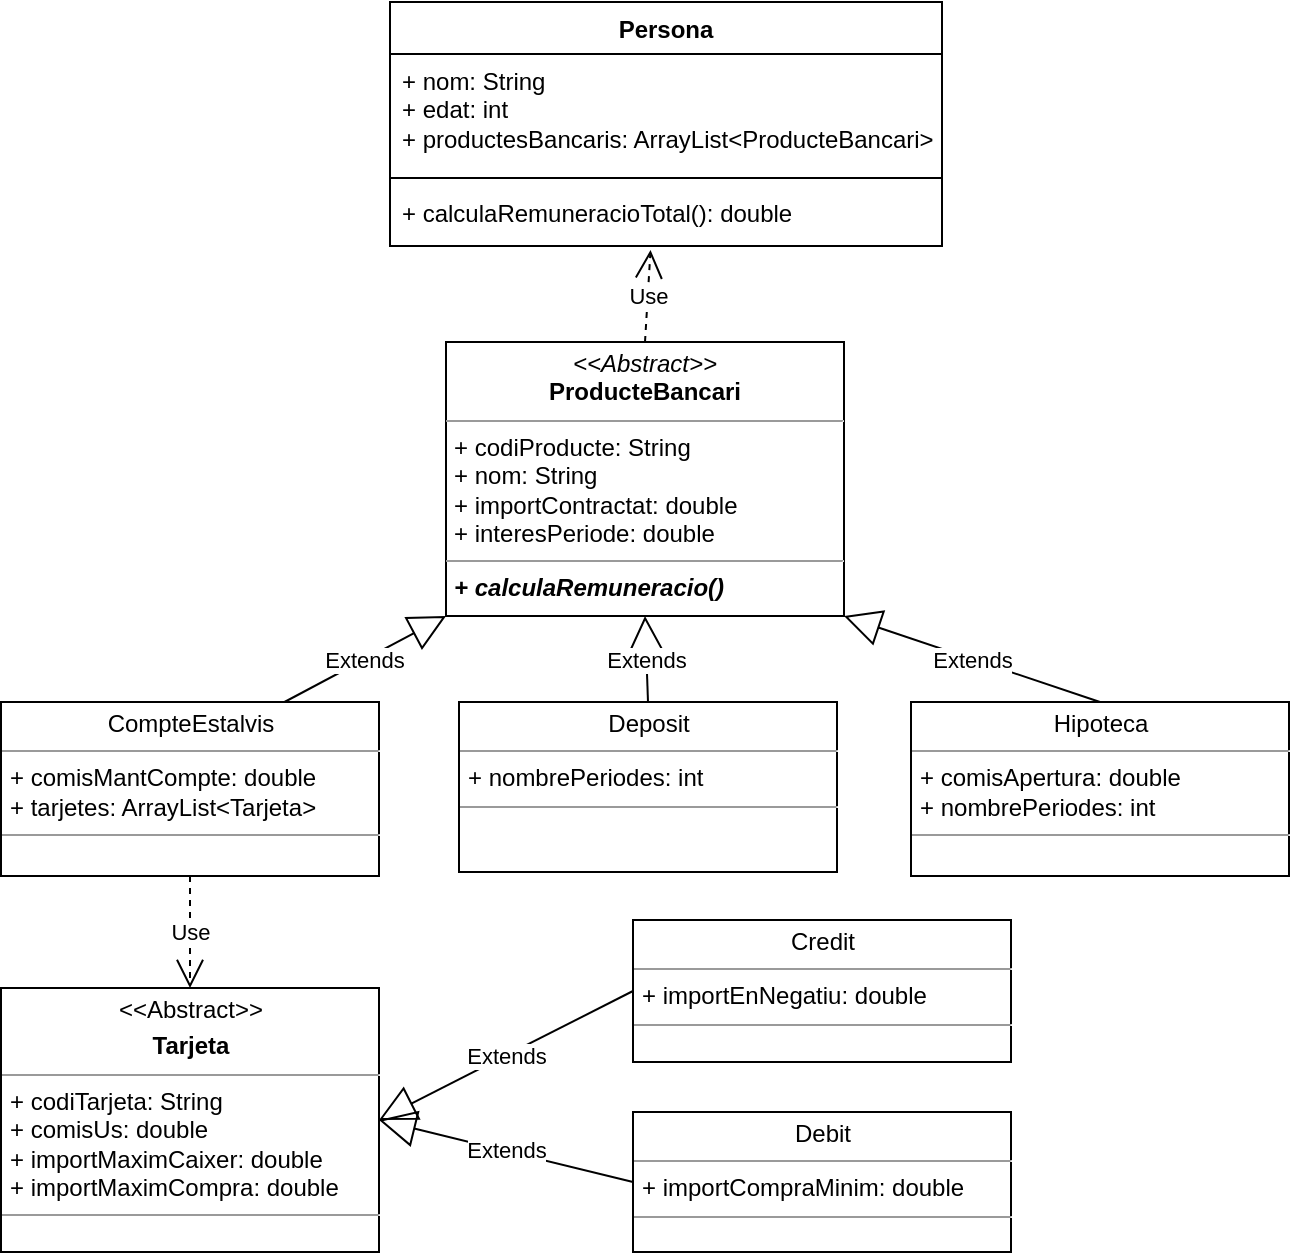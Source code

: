 <mxfile version="22.1.16" type="device">
  <diagram id="C5RBs43oDa-KdzZeNtuy" name="Page-1">
    <mxGraphModel dx="864" dy="508" grid="0" gridSize="10" guides="1" tooltips="1" connect="1" arrows="1" fold="1" page="1" pageScale="1" pageWidth="827" pageHeight="1169" math="0" shadow="0">
      <root>
        <mxCell id="WIyWlLk6GJQsqaUBKTNV-0" />
        <mxCell id="WIyWlLk6GJQsqaUBKTNV-1" parent="WIyWlLk6GJQsqaUBKTNV-0" />
        <mxCell id="86FwZAQYS3h-tKqfAoDZ-49" value="Persona" style="swimlane;fontStyle=1;align=center;verticalAlign=top;childLayout=stackLayout;horizontal=1;startSize=26;horizontalStack=0;resizeParent=1;resizeParentMax=0;resizeLast=0;collapsible=1;marginBottom=0;whiteSpace=wrap;html=1;" parent="WIyWlLk6GJQsqaUBKTNV-1" vertex="1">
          <mxGeometry x="296" y="48" width="276" height="122" as="geometry" />
        </mxCell>
        <mxCell id="86FwZAQYS3h-tKqfAoDZ-50" value="+ nom: String&lt;br&gt;+ edat: int&lt;br&gt;+ productesBancaris: ArrayList&amp;lt;ProducteBancari&amp;gt;" style="text;strokeColor=none;fillColor=none;align=left;verticalAlign=top;spacingLeft=4;spacingRight=4;overflow=hidden;rotatable=0;points=[[0,0.5],[1,0.5]];portConstraint=eastwest;whiteSpace=wrap;html=1;" parent="86FwZAQYS3h-tKqfAoDZ-49" vertex="1">
          <mxGeometry y="26" width="276" height="58" as="geometry" />
        </mxCell>
        <mxCell id="86FwZAQYS3h-tKqfAoDZ-51" value="" style="line;strokeWidth=1;fillColor=none;align=left;verticalAlign=middle;spacingTop=-1;spacingLeft=3;spacingRight=3;rotatable=0;labelPosition=right;points=[];portConstraint=eastwest;strokeColor=inherit;" parent="86FwZAQYS3h-tKqfAoDZ-49" vertex="1">
          <mxGeometry y="84" width="276" height="8" as="geometry" />
        </mxCell>
        <mxCell id="86FwZAQYS3h-tKqfAoDZ-52" value="+ calculaRemuneracioTotal(): double" style="text;strokeColor=none;fillColor=none;align=left;verticalAlign=top;spacingLeft=4;spacingRight=4;overflow=hidden;rotatable=0;points=[[0,0.5],[1,0.5]];portConstraint=eastwest;whiteSpace=wrap;html=1;" parent="86FwZAQYS3h-tKqfAoDZ-49" vertex="1">
          <mxGeometry y="92" width="276" height="30" as="geometry" />
        </mxCell>
        <mxCell id="wE3ZdhMuLC0Yw11eOyGS-0" value="&lt;p style=&quot;margin:0px;margin-top:4px;text-align:center;&quot;&gt;Deposit&lt;/p&gt;&lt;hr size=&quot;1&quot;&gt;&lt;p style=&quot;margin:0px;margin-left:4px;&quot;&gt;&lt;span style=&quot;background-color: initial;&quot;&gt;+ nombrePeriodes: int&lt;/span&gt;&lt;/p&gt;&lt;hr size=&quot;1&quot;&gt;&lt;p style=&quot;margin:0px;margin-left:4px;&quot;&gt;&lt;br&gt;&lt;/p&gt;" style="verticalAlign=top;align=left;overflow=fill;fontSize=12;fontFamily=Helvetica;html=1;whiteSpace=wrap;" parent="WIyWlLk6GJQsqaUBKTNV-1" vertex="1">
          <mxGeometry x="330.5" y="398" width="189" height="85" as="geometry" />
        </mxCell>
        <mxCell id="wE3ZdhMuLC0Yw11eOyGS-1" value="&lt;p style=&quot;margin:0px;margin-top:4px;text-align:center;&quot;&gt;Hipoteca&lt;/p&gt;&lt;hr size=&quot;1&quot;&gt;&lt;p style=&quot;margin:0px;margin-left:4px;&quot;&gt;+ comisApertura: double&lt;br&gt;&lt;/p&gt;&lt;p style=&quot;margin:0px;margin-left:4px;&quot;&gt;+ nombrePeriodes: int&lt;/p&gt;&lt;hr size=&quot;1&quot;&gt;&lt;p style=&quot;margin:0px;margin-left:4px;&quot;&gt;&lt;br&gt;&lt;/p&gt;" style="verticalAlign=top;align=left;overflow=fill;fontSize=12;fontFamily=Helvetica;html=1;whiteSpace=wrap;" parent="WIyWlLk6GJQsqaUBKTNV-1" vertex="1">
          <mxGeometry x="556.5" y="398" width="189" height="87" as="geometry" />
        </mxCell>
        <mxCell id="wE3ZdhMuLC0Yw11eOyGS-2" value="&lt;p style=&quot;margin:0px;margin-top:4px;text-align:center;&quot;&gt;&lt;i style=&quot;border-color: var(--border-color);&quot;&gt;&amp;lt;&amp;lt;Abstract&amp;gt;&amp;gt;&lt;/i&gt;&lt;br style=&quot;border-color: var(--border-color);&quot;&gt;&lt;b style=&quot;border-color: var(--border-color);&quot;&gt;ProducteBancari&lt;/b&gt;&lt;br&gt;&lt;/p&gt;&lt;hr size=&quot;1&quot;&gt;&lt;p style=&quot;margin:0px;margin-left:4px;&quot;&gt;+ codiProducte: String&lt;/p&gt;&lt;p style=&quot;margin:0px;margin-left:4px;&quot;&gt;+ nom: String&lt;/p&gt;&lt;p style=&quot;border-color: var(--border-color); margin: 0px 0px 0px 4px;&quot;&gt;+ importContractat: double&lt;/p&gt;&lt;p style=&quot;border-color: var(--border-color); margin: 0px 0px 0px 4px;&quot;&gt;+ interesPeriode: double&lt;/p&gt;&lt;hr size=&quot;1&quot;&gt;&lt;p style=&quot;margin:0px;margin-left:4px;&quot;&gt;&lt;b&gt;&lt;i&gt;+ calculaRemuneracio()&lt;/i&gt;&lt;/b&gt;&lt;/p&gt;" style="verticalAlign=top;align=left;overflow=fill;fontSize=12;fontFamily=Helvetica;html=1;whiteSpace=wrap;" parent="WIyWlLk6GJQsqaUBKTNV-1" vertex="1">
          <mxGeometry x="324" y="218" width="199" height="137" as="geometry" />
        </mxCell>
        <mxCell id="wE3ZdhMuLC0Yw11eOyGS-3" value="&lt;p style=&quot;margin:0px;margin-top:4px;text-align:center;&quot;&gt;CompteEstalvis&lt;/p&gt;&lt;hr size=&quot;1&quot;&gt;&lt;p style=&quot;margin:0px;margin-left:4px;&quot;&gt;+ comisMantCompte: double&lt;br&gt;&lt;/p&gt;&lt;p style=&quot;margin:0px;margin-left:4px;&quot;&gt;+ tarjetes: ArrayList&amp;lt;Tarjeta&amp;gt;&lt;/p&gt;&lt;hr size=&quot;1&quot;&gt;&lt;p style=&quot;margin:0px;margin-left:4px;&quot;&gt;&lt;br&gt;&lt;/p&gt;" style="verticalAlign=top;align=left;overflow=fill;fontSize=12;fontFamily=Helvetica;html=1;whiteSpace=wrap;" parent="WIyWlLk6GJQsqaUBKTNV-1" vertex="1">
          <mxGeometry x="101.5" y="398" width="189" height="87" as="geometry" />
        </mxCell>
        <mxCell id="wE3ZdhMuLC0Yw11eOyGS-4" value="&lt;p style=&quot;margin:0px;margin-top:4px;text-align:center;&quot;&gt;&amp;lt;&amp;lt;Abstract&amp;gt;&amp;gt;&lt;/p&gt;&lt;p style=&quot;margin:0px;margin-top:4px;text-align:center;&quot;&gt;&lt;b&gt;Tarjeta&lt;/b&gt;&lt;/p&gt;&lt;hr size=&quot;1&quot;&gt;&lt;p style=&quot;margin:0px;margin-left:4px;&quot;&gt;&lt;span style=&quot;background-color: initial;&quot;&gt;+ codiTarjeta: String&lt;/span&gt;&lt;/p&gt;&lt;p style=&quot;margin:0px;margin-left:4px;&quot;&gt;&lt;span style=&quot;background-color: initial;&quot;&gt;+ comisUs: double&lt;/span&gt;&lt;/p&gt;&lt;p style=&quot;margin:0px;margin-left:4px;&quot;&gt;&lt;span style=&quot;background-color: initial;&quot;&gt;+ importMaximCaixer: double&lt;/span&gt;&lt;/p&gt;&lt;p style=&quot;margin:0px;margin-left:4px;&quot;&gt;+ importMaximCompra: double&lt;/p&gt;&lt;hr size=&quot;1&quot;&gt;&lt;p style=&quot;margin:0px;margin-left:4px;&quot;&gt;&lt;br&gt;&lt;/p&gt;" style="verticalAlign=top;align=left;overflow=fill;fontSize=12;fontFamily=Helvetica;html=1;whiteSpace=wrap;" parent="WIyWlLk6GJQsqaUBKTNV-1" vertex="1">
          <mxGeometry x="101.5" y="541" width="189" height="132" as="geometry" />
        </mxCell>
        <mxCell id="wE3ZdhMuLC0Yw11eOyGS-5" value="&lt;p style=&quot;margin:0px;margin-top:4px;text-align:center;&quot;&gt;Credit&lt;/p&gt;&lt;hr size=&quot;1&quot;&gt;&lt;p style=&quot;margin:0px;margin-left:4px;&quot;&gt;+ importEnNegatiu: double&lt;br&gt;&lt;/p&gt;&lt;hr size=&quot;1&quot;&gt;&lt;p style=&quot;margin:0px;margin-left:4px;&quot;&gt;&lt;br&gt;&lt;/p&gt;" style="verticalAlign=top;align=left;overflow=fill;fontSize=12;fontFamily=Helvetica;html=1;whiteSpace=wrap;" parent="WIyWlLk6GJQsqaUBKTNV-1" vertex="1">
          <mxGeometry x="417.5" y="507" width="189" height="71" as="geometry" />
        </mxCell>
        <mxCell id="wE3ZdhMuLC0Yw11eOyGS-6" value="&lt;p style=&quot;margin:0px;margin-top:4px;text-align:center;&quot;&gt;Debit&lt;/p&gt;&lt;hr size=&quot;1&quot;&gt;&lt;p style=&quot;margin:0px;margin-left:4px;&quot;&gt;+ importCompraMinim: double&lt;/p&gt;&lt;hr size=&quot;1&quot;&gt;&lt;p style=&quot;margin:0px;margin-left:4px;&quot;&gt;&lt;br&gt;&lt;/p&gt;" style="verticalAlign=top;align=left;overflow=fill;fontSize=12;fontFamily=Helvetica;html=1;whiteSpace=wrap;" parent="WIyWlLk6GJQsqaUBKTNV-1" vertex="1">
          <mxGeometry x="417.5" y="603" width="189" height="70" as="geometry" />
        </mxCell>
        <mxCell id="wE3ZdhMuLC0Yw11eOyGS-7" value="Extends" style="endArrow=block;endSize=16;endFill=0;html=1;rounded=0;entryX=0.5;entryY=1;entryDx=0;entryDy=0;exitX=0.5;exitY=0;exitDx=0;exitDy=0;" parent="WIyWlLk6GJQsqaUBKTNV-1" source="wE3ZdhMuLC0Yw11eOyGS-0" target="wE3ZdhMuLC0Yw11eOyGS-2" edge="1">
          <mxGeometry width="160" relative="1" as="geometry">
            <mxPoint x="436" y="374" as="sourcePoint" />
            <mxPoint x="498" y="461" as="targetPoint" />
          </mxGeometry>
        </mxCell>
        <mxCell id="wE3ZdhMuLC0Yw11eOyGS-9" value="Extends" style="endArrow=block;endSize=16;endFill=0;html=1;rounded=0;entryX=1;entryY=1;entryDx=0;entryDy=0;exitX=0.5;exitY=0;exitDx=0;exitDy=0;" parent="WIyWlLk6GJQsqaUBKTNV-1" source="wE3ZdhMuLC0Yw11eOyGS-1" target="wE3ZdhMuLC0Yw11eOyGS-2" edge="1">
          <mxGeometry width="160" relative="1" as="geometry">
            <mxPoint x="439" y="395" as="sourcePoint" />
            <mxPoint x="540" y="336" as="targetPoint" />
          </mxGeometry>
        </mxCell>
        <mxCell id="wE3ZdhMuLC0Yw11eOyGS-10" value="Extends" style="endArrow=block;endSize=16;endFill=0;html=1;rounded=0;exitX=0;exitY=0.5;exitDx=0;exitDy=0;entryX=1;entryY=0.5;entryDx=0;entryDy=0;" parent="WIyWlLk6GJQsqaUBKTNV-1" source="wE3ZdhMuLC0Yw11eOyGS-5" target="wE3ZdhMuLC0Yw11eOyGS-4" edge="1">
          <mxGeometry width="160" relative="1" as="geometry">
            <mxPoint x="439" y="395" as="sourcePoint" />
            <mxPoint x="540" y="336" as="targetPoint" />
          </mxGeometry>
        </mxCell>
        <mxCell id="wE3ZdhMuLC0Yw11eOyGS-11" value="Extends" style="endArrow=block;endSize=16;endFill=0;html=1;rounded=0;entryX=1;entryY=0.5;entryDx=0;entryDy=0;exitX=0;exitY=0.5;exitDx=0;exitDy=0;" parent="WIyWlLk6GJQsqaUBKTNV-1" source="wE3ZdhMuLC0Yw11eOyGS-6" target="wE3ZdhMuLC0Yw11eOyGS-4" edge="1">
          <mxGeometry width="160" relative="1" as="geometry">
            <mxPoint x="162" y="683" as="sourcePoint" />
            <mxPoint x="160" y="638" as="targetPoint" />
          </mxGeometry>
        </mxCell>
        <mxCell id="wE3ZdhMuLC0Yw11eOyGS-12" value="Extends" style="endArrow=block;endSize=16;endFill=0;html=1;rounded=0;entryX=0;entryY=1;entryDx=0;entryDy=0;exitX=0.75;exitY=0;exitDx=0;exitDy=0;" parent="WIyWlLk6GJQsqaUBKTNV-1" source="wE3ZdhMuLC0Yw11eOyGS-3" target="wE3ZdhMuLC0Yw11eOyGS-2" edge="1">
          <mxGeometry width="160" relative="1" as="geometry">
            <mxPoint x="439" y="395" as="sourcePoint" />
            <mxPoint x="540" y="336" as="targetPoint" />
          </mxGeometry>
        </mxCell>
        <mxCell id="wE3ZdhMuLC0Yw11eOyGS-13" value="Use" style="endArrow=open;endSize=12;dashed=1;html=1;rounded=0;entryX=0.472;entryY=1.067;entryDx=0;entryDy=0;exitX=0.5;exitY=0;exitDx=0;exitDy=0;entryPerimeter=0;" parent="WIyWlLk6GJQsqaUBKTNV-1" source="wE3ZdhMuLC0Yw11eOyGS-2" target="86FwZAQYS3h-tKqfAoDZ-52" edge="1">
          <mxGeometry width="160" relative="1" as="geometry">
            <mxPoint x="338" y="361" as="sourcePoint" />
            <mxPoint x="498" y="361" as="targetPoint" />
          </mxGeometry>
        </mxCell>
        <mxCell id="wE3ZdhMuLC0Yw11eOyGS-17" value="Use" style="endArrow=open;endSize=12;dashed=1;html=1;rounded=0;entryX=0.5;entryY=0;entryDx=0;entryDy=0;exitX=0.5;exitY=1;exitDx=0;exitDy=0;" parent="WIyWlLk6GJQsqaUBKTNV-1" source="wE3ZdhMuLC0Yw11eOyGS-3" target="wE3ZdhMuLC0Yw11eOyGS-4" edge="1">
          <mxGeometry width="160" relative="1" as="geometry">
            <mxPoint x="241" y="548" as="sourcePoint" />
            <mxPoint x="320" y="538" as="targetPoint" />
          </mxGeometry>
        </mxCell>
      </root>
    </mxGraphModel>
  </diagram>
</mxfile>
